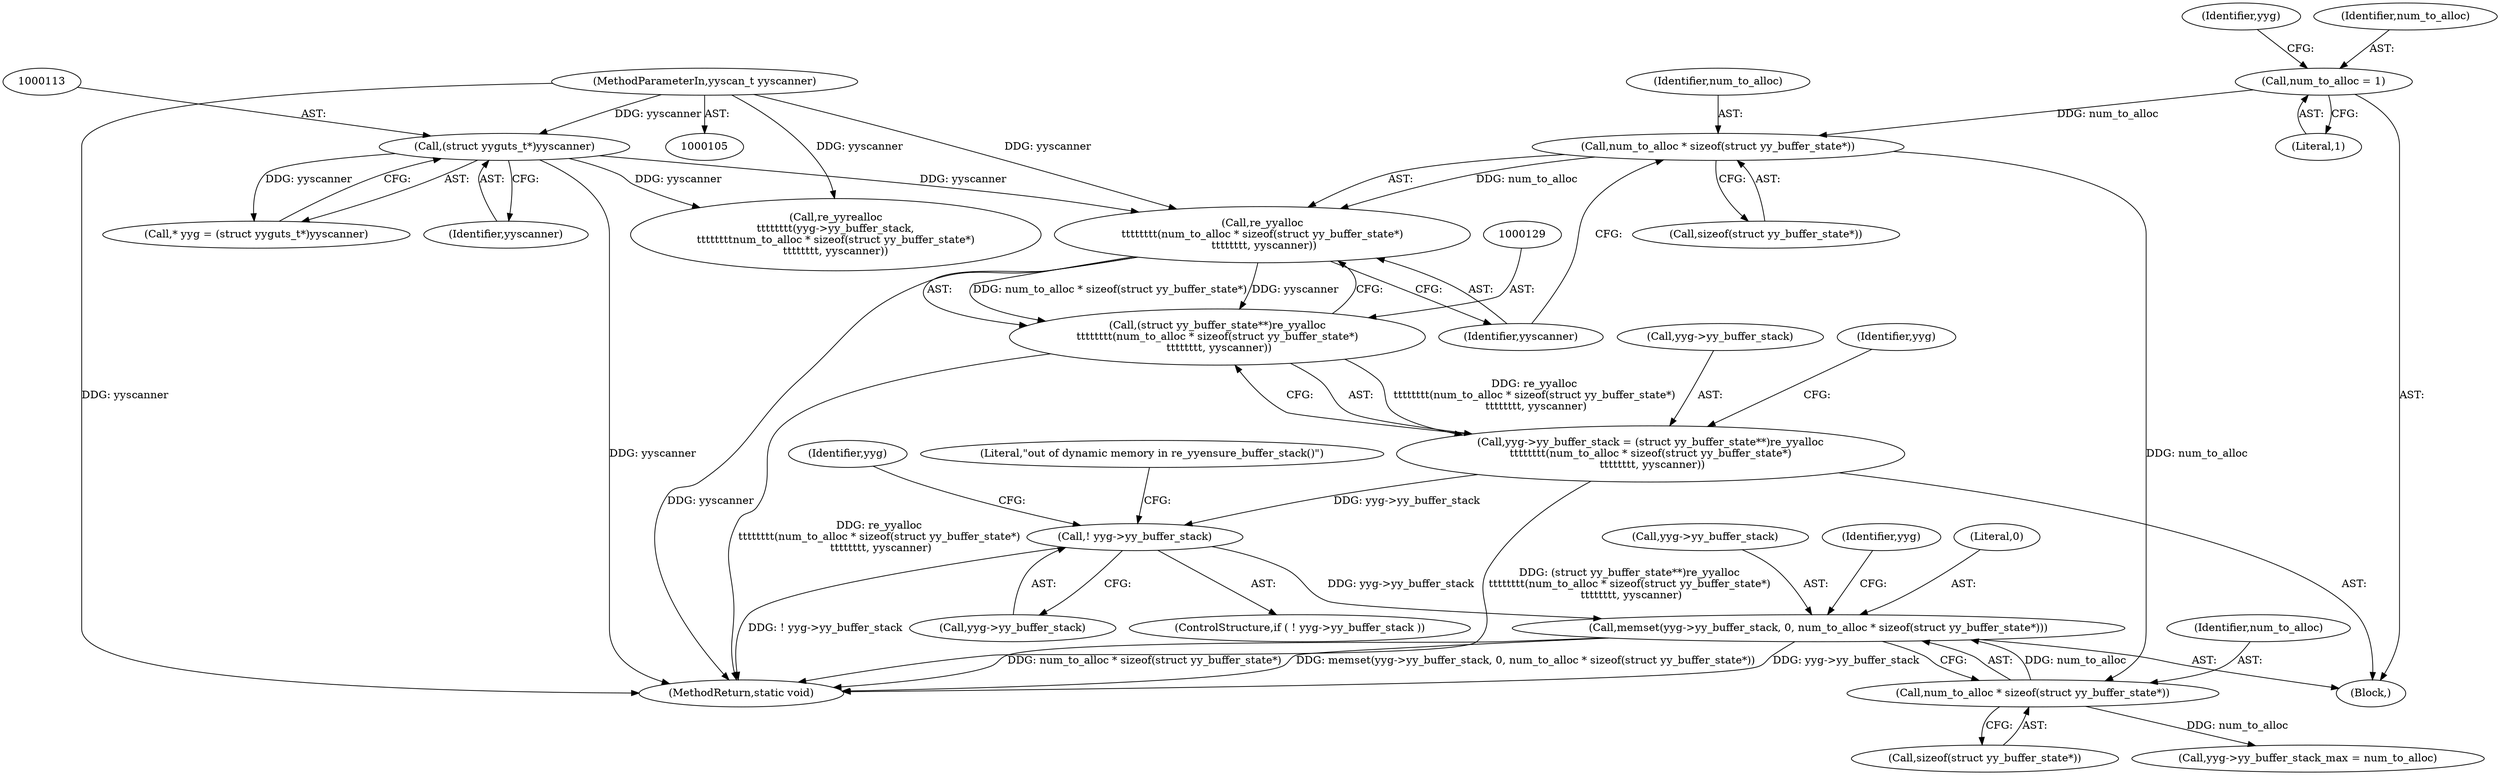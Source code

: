 digraph "0_yara_3119b232c9c453c98d8fa8b6ae4e37ba18117cd4@API" {
"1000143" [label="(Call,memset(yyg->yy_buffer_stack, 0, num_to_alloc * sizeof(struct yy_buffer_state*)))"];
"1000137" [label="(Call,! yyg->yy_buffer_stack)"];
"1000124" [label="(Call,yyg->yy_buffer_stack = (struct yy_buffer_state**)re_yyalloc\n\t\t\t\t\t\t\t\t(num_to_alloc * sizeof(struct yy_buffer_state*)\n \t\t\t\t\t\t\t\t, yyscanner))"];
"1000128" [label="(Call,(struct yy_buffer_state**)re_yyalloc\n\t\t\t\t\t\t\t\t(num_to_alloc * sizeof(struct yy_buffer_state*)\n \t\t\t\t\t\t\t\t, yyscanner))"];
"1000130" [label="(Call,re_yyalloc\n\t\t\t\t\t\t\t\t(num_to_alloc * sizeof(struct yy_buffer_state*)\n \t\t\t\t\t\t\t\t, yyscanner))"];
"1000131" [label="(Call,num_to_alloc * sizeof(struct yy_buffer_state*))"];
"1000121" [label="(Call,num_to_alloc = 1)"];
"1000112" [label="(Call,(struct yyguts_t*)yyscanner)"];
"1000106" [label="(MethodParameterIn,yyscan_t yyscanner)"];
"1000148" [label="(Call,num_to_alloc * sizeof(struct yy_buffer_state*))"];
"1000112" [label="(Call,(struct yyguts_t*)yyscanner)"];
"1000125" [label="(Call,yyg->yy_buffer_stack)"];
"1000143" [label="(Call,memset(yyg->yy_buffer_stack, 0, num_to_alloc * sizeof(struct yy_buffer_state*)))"];
"1000131" [label="(Call,num_to_alloc * sizeof(struct yy_buffer_state*))"];
"1000136" [label="(ControlStructure,if ( ! yyg->yy_buffer_stack ))"];
"1000191" [label="(Call,re_yyrealloc\n\t\t\t\t\t\t\t\t(yyg->yy_buffer_stack,\n\t\t\t\t\t\t\t\tnum_to_alloc * sizeof(struct yy_buffer_state*)\n\t\t\t\t\t\t\t\t, yyscanner))"];
"1000150" [label="(Call,sizeof(struct yy_buffer_state*))"];
"1000152" [label="(Call,yyg->yy_buffer_stack_max = num_to_alloc)"];
"1000128" [label="(Call,(struct yy_buffer_state**)re_yyalloc\n\t\t\t\t\t\t\t\t(num_to_alloc * sizeof(struct yy_buffer_state*)\n \t\t\t\t\t\t\t\t, yyscanner))"];
"1000133" [label="(Call,sizeof(struct yy_buffer_state*))"];
"1000126" [label="(Identifier,yyg)"];
"1000142" [label="(Literal,\"out of dynamic memory in re_yyensure_buffer_stack()\")"];
"1000123" [label="(Literal,1)"];
"1000144" [label="(Call,yyg->yy_buffer_stack)"];
"1000135" [label="(Identifier,yyscanner)"];
"1000121" [label="(Call,num_to_alloc = 1)"];
"1000110" [label="(Call,* yyg = (struct yyguts_t*)yyscanner)"];
"1000148" [label="(Call,num_to_alloc * sizeof(struct yy_buffer_state*))"];
"1000137" [label="(Call,! yyg->yy_buffer_stack)"];
"1000120" [label="(Block,)"];
"1000124" [label="(Call,yyg->yy_buffer_stack = (struct yy_buffer_state**)re_yyalloc\n\t\t\t\t\t\t\t\t(num_to_alloc * sizeof(struct yy_buffer_state*)\n \t\t\t\t\t\t\t\t, yyscanner))"];
"1000225" [label="(MethodReturn,static void)"];
"1000154" [label="(Identifier,yyg)"];
"1000138" [label="(Call,yyg->yy_buffer_stack)"];
"1000122" [label="(Identifier,num_to_alloc)"];
"1000114" [label="(Identifier,yyscanner)"];
"1000149" [label="(Identifier,num_to_alloc)"];
"1000139" [label="(Identifier,yyg)"];
"1000147" [label="(Literal,0)"];
"1000106" [label="(MethodParameterIn,yyscan_t yyscanner)"];
"1000130" [label="(Call,re_yyalloc\n\t\t\t\t\t\t\t\t(num_to_alloc * sizeof(struct yy_buffer_state*)\n \t\t\t\t\t\t\t\t, yyscanner))"];
"1000132" [label="(Identifier,num_to_alloc)"];
"1000145" [label="(Identifier,yyg)"];
"1000143" -> "1000120"  [label="AST: "];
"1000143" -> "1000148"  [label="CFG: "];
"1000144" -> "1000143"  [label="AST: "];
"1000147" -> "1000143"  [label="AST: "];
"1000148" -> "1000143"  [label="AST: "];
"1000154" -> "1000143"  [label="CFG: "];
"1000143" -> "1000225"  [label="DDG: yyg->yy_buffer_stack"];
"1000143" -> "1000225"  [label="DDG: num_to_alloc * sizeof(struct yy_buffer_state*)"];
"1000143" -> "1000225"  [label="DDG: memset(yyg->yy_buffer_stack, 0, num_to_alloc * sizeof(struct yy_buffer_state*))"];
"1000137" -> "1000143"  [label="DDG: yyg->yy_buffer_stack"];
"1000148" -> "1000143"  [label="DDG: num_to_alloc"];
"1000137" -> "1000136"  [label="AST: "];
"1000137" -> "1000138"  [label="CFG: "];
"1000138" -> "1000137"  [label="AST: "];
"1000142" -> "1000137"  [label="CFG: "];
"1000145" -> "1000137"  [label="CFG: "];
"1000137" -> "1000225"  [label="DDG: ! yyg->yy_buffer_stack"];
"1000124" -> "1000137"  [label="DDG: yyg->yy_buffer_stack"];
"1000124" -> "1000120"  [label="AST: "];
"1000124" -> "1000128"  [label="CFG: "];
"1000125" -> "1000124"  [label="AST: "];
"1000128" -> "1000124"  [label="AST: "];
"1000139" -> "1000124"  [label="CFG: "];
"1000124" -> "1000225"  [label="DDG: (struct yy_buffer_state**)re_yyalloc\n\t\t\t\t\t\t\t\t(num_to_alloc * sizeof(struct yy_buffer_state*)\n \t\t\t\t\t\t\t\t, yyscanner)"];
"1000128" -> "1000124"  [label="DDG: re_yyalloc\n\t\t\t\t\t\t\t\t(num_to_alloc * sizeof(struct yy_buffer_state*)\n \t\t\t\t\t\t\t\t, yyscanner)"];
"1000128" -> "1000130"  [label="CFG: "];
"1000129" -> "1000128"  [label="AST: "];
"1000130" -> "1000128"  [label="AST: "];
"1000128" -> "1000225"  [label="DDG: re_yyalloc\n\t\t\t\t\t\t\t\t(num_to_alloc * sizeof(struct yy_buffer_state*)\n \t\t\t\t\t\t\t\t, yyscanner)"];
"1000130" -> "1000128"  [label="DDG: num_to_alloc * sizeof(struct yy_buffer_state*)"];
"1000130" -> "1000128"  [label="DDG: yyscanner"];
"1000130" -> "1000135"  [label="CFG: "];
"1000131" -> "1000130"  [label="AST: "];
"1000135" -> "1000130"  [label="AST: "];
"1000130" -> "1000225"  [label="DDG: yyscanner"];
"1000131" -> "1000130"  [label="DDG: num_to_alloc"];
"1000112" -> "1000130"  [label="DDG: yyscanner"];
"1000106" -> "1000130"  [label="DDG: yyscanner"];
"1000131" -> "1000133"  [label="CFG: "];
"1000132" -> "1000131"  [label="AST: "];
"1000133" -> "1000131"  [label="AST: "];
"1000135" -> "1000131"  [label="CFG: "];
"1000121" -> "1000131"  [label="DDG: num_to_alloc"];
"1000131" -> "1000148"  [label="DDG: num_to_alloc"];
"1000121" -> "1000120"  [label="AST: "];
"1000121" -> "1000123"  [label="CFG: "];
"1000122" -> "1000121"  [label="AST: "];
"1000123" -> "1000121"  [label="AST: "];
"1000126" -> "1000121"  [label="CFG: "];
"1000112" -> "1000110"  [label="AST: "];
"1000112" -> "1000114"  [label="CFG: "];
"1000113" -> "1000112"  [label="AST: "];
"1000114" -> "1000112"  [label="AST: "];
"1000110" -> "1000112"  [label="CFG: "];
"1000112" -> "1000225"  [label="DDG: yyscanner"];
"1000112" -> "1000110"  [label="DDG: yyscanner"];
"1000106" -> "1000112"  [label="DDG: yyscanner"];
"1000112" -> "1000191"  [label="DDG: yyscanner"];
"1000106" -> "1000105"  [label="AST: "];
"1000106" -> "1000225"  [label="DDG: yyscanner"];
"1000106" -> "1000191"  [label="DDG: yyscanner"];
"1000148" -> "1000150"  [label="CFG: "];
"1000149" -> "1000148"  [label="AST: "];
"1000150" -> "1000148"  [label="AST: "];
"1000148" -> "1000152"  [label="DDG: num_to_alloc"];
}
